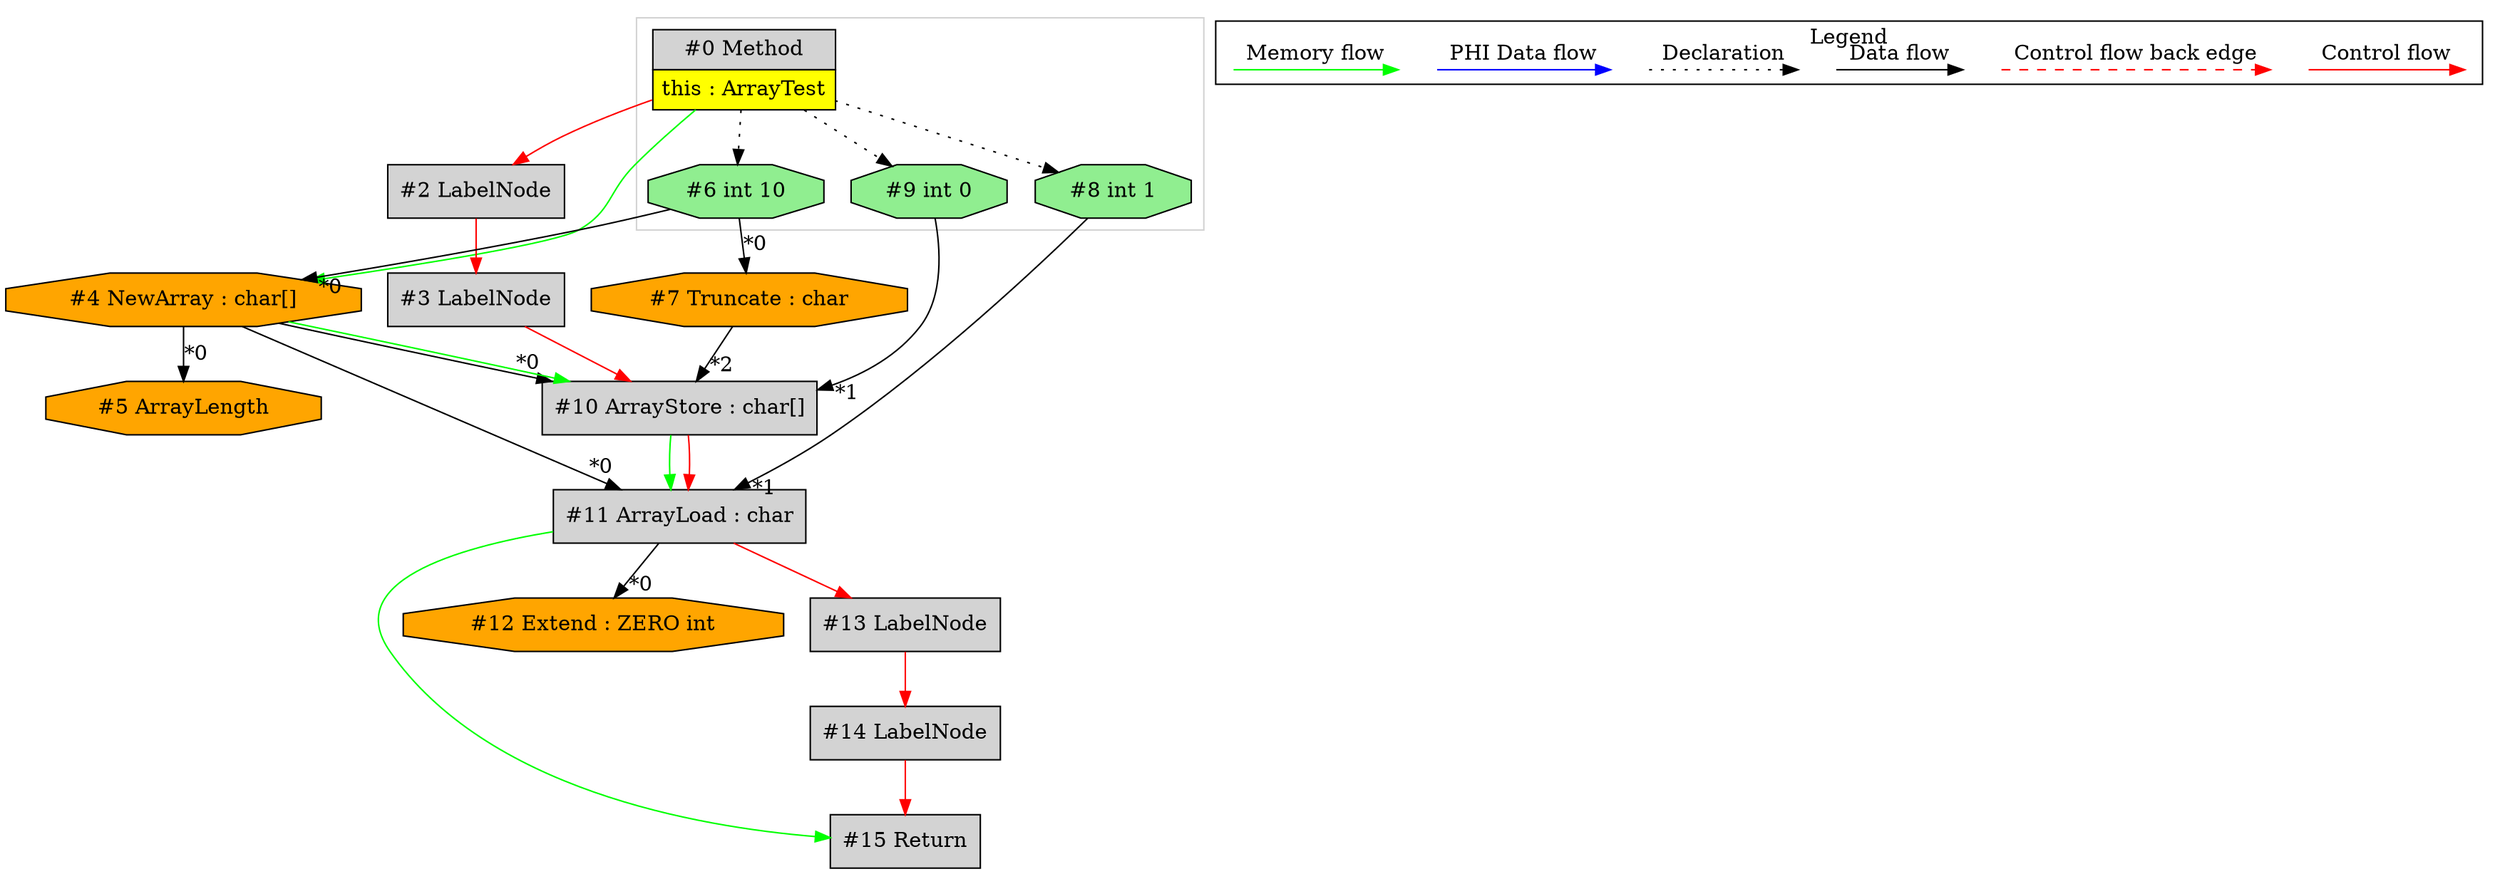 digraph {
 node0[margin="0", label=<<table border="0" cellborder="1" cellspacing="0" cellpadding="5"><tr><td colspan="1">#0 Method</td></tr><tr><td port="prj1" bgcolor="yellow">this : ArrayTest</td></tr></table>>,shape=none, fillcolor=lightgrey, style=filled];
 node9[label="#9 int 0",shape=octagon, fillcolor=lightgreen, style=filled];
 node0 -> node9[style=dotted];
 node10[label="#10 ArrayStore : char[]",shape=box, fillcolor=lightgrey, style=filled];
 node4 -> node10[headlabel="*0", labeldistance=2];
 node9 -> node10[headlabel="*1", labeldistance=2];
 node7 -> node10[headlabel="*2", labeldistance=2];
 node4 -> node10[labeldistance=2, color=green, constraint=false];
 node3 -> node10[labeldistance=2, color=red, fontcolor=red];
 node3[label="#3 LabelNode",shape=box, fillcolor=lightgrey, style=filled];
 node2 -> node3[labeldistance=2, color=red, fontcolor=red];
 node2[label="#2 LabelNode",shape=box, fillcolor=lightgrey, style=filled];
 node0 -> node2[labeldistance=2, color=red, fontcolor=red];
 node4[label="#4 NewArray : char[]",shape=octagon, fillcolor=orange, style=filled];
 node6 -> node4[headlabel="*0", labeldistance=2];
 node0 -> node4[labeldistance=2, color=green, constraint=false];
 node6[label="#6 int 10",shape=octagon, fillcolor=lightgreen, style=filled];
 node0 -> node6[style=dotted];
 node7[label="#7 Truncate : char",shape=octagon, fillcolor=orange, style=filled];
 node6 -> node7[headlabel="*0", labeldistance=2];
 node5[label="#5 ArrayLength",shape=octagon, fillcolor=orange, style=filled];
 node4 -> node5[headlabel="*0", labeldistance=2];
 node11[label="#11 ArrayLoad : char",shape=box, fillcolor=lightgrey, style=filled];
 node4 -> node11[headlabel="*0", labeldistance=2];
 node8 -> node11[headlabel="*1", labeldistance=2];
 node10 -> node11[labeldistance=2, color=green, constraint=false];
 node10 -> node11[labeldistance=2, color=red, fontcolor=red];
 node8[label="#8 int 1",shape=octagon, fillcolor=lightgreen, style=filled];
 node0 -> node8[style=dotted];
 node15[label="#15 Return",shape=box, fillcolor=lightgrey, style=filled];
 node14 -> node15[labeldistance=2, color=red, fontcolor=red];
 node11 -> node15[labeldistance=2, color=green, constraint=false];
 node14[label="#14 LabelNode",shape=box, fillcolor=lightgrey, style=filled];
 node13 -> node14[labeldistance=2, color=red, fontcolor=red];
 node13[label="#13 LabelNode",shape=box, fillcolor=lightgrey, style=filled];
 node11 -> node13[labeldistance=2, color=red, fontcolor=red];
 node12[label="#12 Extend : ZERO int",shape=octagon, fillcolor=orange, style=filled];
 node11 -> node12[headlabel="*0", labeldistance=2];
 subgraph cluster_0 {
  color=lightgray;
  node0;
  node6;
  node8;
  node9;
 }
 subgraph cluster_000 {
  label = "Legend";
  node [shape=point]
  {
   rank=same;
   c0 [style = invis];
   c1 [style = invis];
   c2 [style = invis];
   c3 [style = invis];
   d0 [style = invis];
   d1 [style = invis];
   d2 [style = invis];
   d3 [style = invis];
   d4 [style = invis];
   d5 [style = invis];
   d6 [style = invis];
   d7 [style = invis];
  }
  c0 -> c1 [label="Control flow", style=solid, color=red]
  c2 -> c3 [label="Control flow back edge", style=dashed, color=red]
  d0 -> d1 [label="Data flow"]
  d2 -> d3 [label="Declaration", style=dotted]
  d4 -> d5 [label="PHI Data flow", color=blue]
  d6 -> d7 [label="Memory flow", color=green]
 }

}
